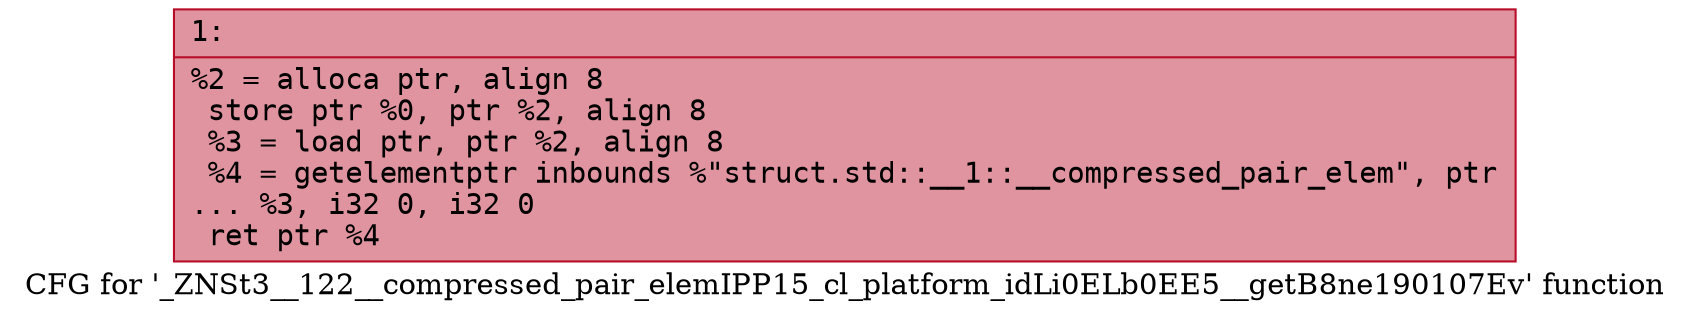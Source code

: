 digraph "CFG for '_ZNSt3__122__compressed_pair_elemIPP15_cl_platform_idLi0ELb0EE5__getB8ne190107Ev' function" {
	label="CFG for '_ZNSt3__122__compressed_pair_elemIPP15_cl_platform_idLi0ELb0EE5__getB8ne190107Ev' function";

	Node0x600000634d70 [shape=record,color="#b70d28ff", style=filled, fillcolor="#b70d2870" fontname="Courier",label="{1:\l|  %2 = alloca ptr, align 8\l  store ptr %0, ptr %2, align 8\l  %3 = load ptr, ptr %2, align 8\l  %4 = getelementptr inbounds %\"struct.std::__1::__compressed_pair_elem\", ptr\l... %3, i32 0, i32 0\l  ret ptr %4\l}"];
}
